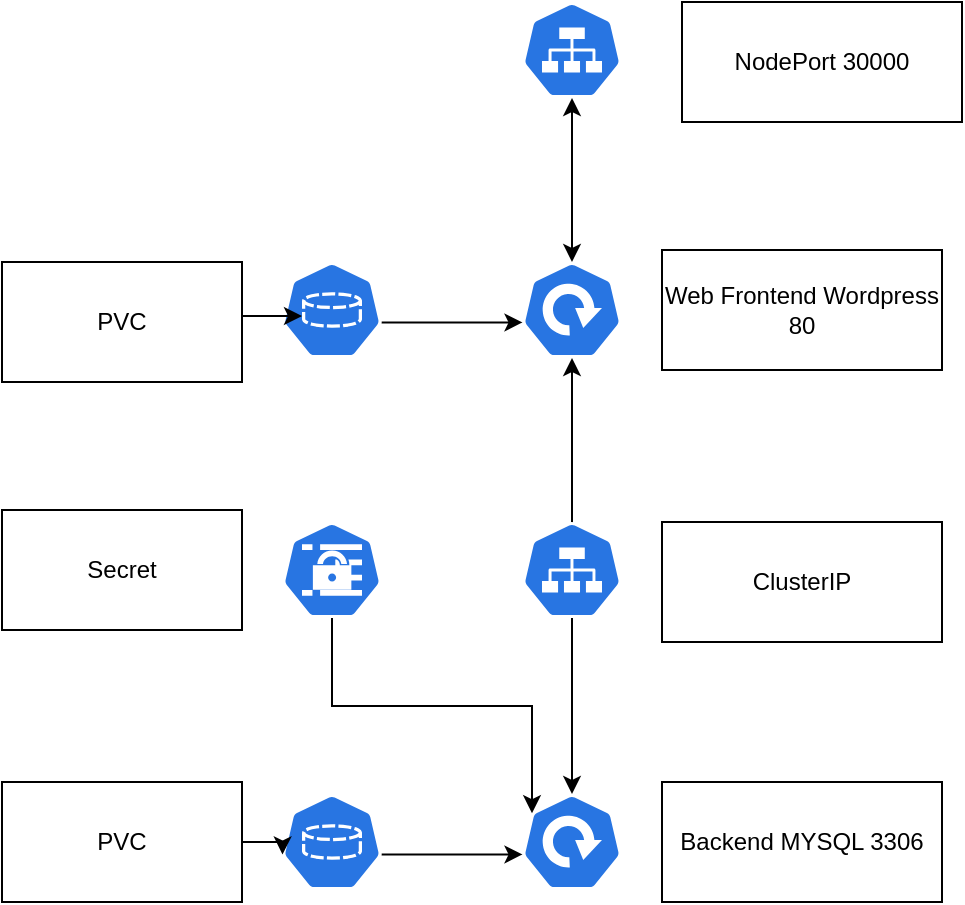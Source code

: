 <mxfile version="21.0.4" type="device"><diagram name="Página-1" id="ba_bjdxpNGVLzOIkJgR7"><mxGraphModel dx="1434" dy="788" grid="1" gridSize="10" guides="1" tooltips="1" connect="1" arrows="1" fold="1" page="1" pageScale="1" pageWidth="827" pageHeight="1169" math="0" shadow="0"><root><mxCell id="0"/><mxCell id="1" parent="0"/><mxCell id="HMc6BxhaOAH31xF_cm7l-4" value="" style="sketch=0;html=1;dashed=0;whitespace=wrap;fillColor=#2875E2;strokeColor=#ffffff;points=[[0.005,0.63,0],[0.1,0.2,0],[0.9,0.2,0],[0.5,0,0],[0.995,0.63,0],[0.72,0.99,0],[0.5,1,0],[0.28,0.99,0]];verticalLabelPosition=bottom;align=center;verticalAlign=top;shape=mxgraph.kubernetes.icon;prIcon=svc" parent="1" vertex="1"><mxGeometry x="370" y="200" width="50" height="48" as="geometry"/></mxCell><mxCell id="HMc6BxhaOAH31xF_cm7l-5" value="NodePort 30000" style="rounded=0;whiteSpace=wrap;html=1;" parent="1" vertex="1"><mxGeometry x="450" y="200" width="140" height="60" as="geometry"/></mxCell><mxCell id="HMc6BxhaOAH31xF_cm7l-7" value="" style="sketch=0;html=1;dashed=0;whitespace=wrap;fillColor=#2875E2;strokeColor=#ffffff;points=[[0.005,0.63,0],[0.1,0.2,0],[0.9,0.2,0],[0.5,0,0],[0.995,0.63,0],[0.72,0.99,0],[0.5,1,0],[0.28,0.99,0]];verticalLabelPosition=bottom;align=center;verticalAlign=top;shape=mxgraph.kubernetes.icon;prIcon=deploy" parent="1" vertex="1"><mxGeometry x="370" y="330" width="50" height="48" as="geometry"/></mxCell><mxCell id="HMc6BxhaOAH31xF_cm7l-9" value="Web Frontend Wordpress 80" style="rounded=0;whiteSpace=wrap;html=1;" parent="1" vertex="1"><mxGeometry x="440" y="324" width="140" height="60" as="geometry"/></mxCell><mxCell id="HMc6BxhaOAH31xF_cm7l-11" style="edgeStyle=orthogonalEdgeStyle;rounded=0;orthogonalLoop=1;jettySize=auto;html=1;exitX=0.995;exitY=0.63;exitDx=0;exitDy=0;exitPerimeter=0;entryX=0.005;entryY=0.63;entryDx=0;entryDy=0;entryPerimeter=0;" parent="1" source="HMc6BxhaOAH31xF_cm7l-10" target="HMc6BxhaOAH31xF_cm7l-7" edge="1"><mxGeometry relative="1" as="geometry"/></mxCell><mxCell id="HMc6BxhaOAH31xF_cm7l-10" value="" style="sketch=0;html=1;dashed=0;whitespace=wrap;fillColor=#2875E2;strokeColor=#ffffff;points=[[0.005,0.63,0],[0.1,0.2,0],[0.9,0.2,0],[0.5,0,0],[0.995,0.63,0],[0.72,0.99,0],[0.5,1,0],[0.28,0.99,0]];verticalLabelPosition=bottom;align=center;verticalAlign=top;shape=mxgraph.kubernetes.icon;prIcon=pvc" parent="1" vertex="1"><mxGeometry x="250" y="330" width="50" height="48" as="geometry"/></mxCell><mxCell id="bmbezSCb6Eeqv_Ly3gnO-2" style="edgeStyle=orthogonalEdgeStyle;rounded=0;orthogonalLoop=1;jettySize=auto;html=1;exitX=1;exitY=0.5;exitDx=0;exitDy=0;entryX=0.2;entryY=0.563;entryDx=0;entryDy=0;entryPerimeter=0;" edge="1" parent="1" source="HMc6BxhaOAH31xF_cm7l-12" target="HMc6BxhaOAH31xF_cm7l-10"><mxGeometry relative="1" as="geometry"><Array as="points"><mxPoint x="230" y="357"/></Array></mxGeometry></mxCell><mxCell id="HMc6BxhaOAH31xF_cm7l-12" value="PVC" style="rounded=0;whiteSpace=wrap;html=1;" parent="1" vertex="1"><mxGeometry x="110" y="330" width="120" height="60" as="geometry"/></mxCell><mxCell id="HMc6BxhaOAH31xF_cm7l-14" value="" style="endArrow=classic;startArrow=classic;html=1;rounded=0;entryX=0.5;entryY=1;entryDx=0;entryDy=0;entryPerimeter=0;" parent="1" target="HMc6BxhaOAH31xF_cm7l-4" edge="1"><mxGeometry width="50" height="50" relative="1" as="geometry"><mxPoint x="395" y="330" as="sourcePoint"/><mxPoint x="440" y="380" as="targetPoint"/></mxGeometry></mxCell><mxCell id="HMc6BxhaOAH31xF_cm7l-16" value="" style="sketch=0;html=1;dashed=0;whitespace=wrap;fillColor=#2875E2;strokeColor=#ffffff;points=[[0.005,0.63,0],[0.1,0.2,0],[0.9,0.2,0],[0.5,0,0],[0.995,0.63,0],[0.72,0.99,0],[0.5,1,0],[0.28,0.99,0]];verticalLabelPosition=bottom;align=center;verticalAlign=top;shape=mxgraph.kubernetes.icon;prIcon=deploy" parent="1" vertex="1"><mxGeometry x="370" y="596" width="50" height="48" as="geometry"/></mxCell><mxCell id="HMc6BxhaOAH31xF_cm7l-17" value="Backend MYSQL 3306" style="rounded=0;whiteSpace=wrap;html=1;" parent="1" vertex="1"><mxGeometry x="440" y="590" width="140" height="60" as="geometry"/></mxCell><mxCell id="HMc6BxhaOAH31xF_cm7l-18" value="" style="endArrow=classic;startArrow=classic;html=1;rounded=0;exitX=0.5;exitY=0;exitDx=0;exitDy=0;exitPerimeter=0;entryX=0.5;entryY=1;entryDx=0;entryDy=0;entryPerimeter=0;" parent="1" source="HMc6BxhaOAH31xF_cm7l-16" target="HMc6BxhaOAH31xF_cm7l-7" edge="1"><mxGeometry width="50" height="50" relative="1" as="geometry"><mxPoint x="390" y="420" as="sourcePoint"/><mxPoint x="440" y="370" as="targetPoint"/></mxGeometry></mxCell><mxCell id="HMc6BxhaOAH31xF_cm7l-15" value="" style="sketch=0;html=1;dashed=0;whitespace=wrap;fillColor=#2875E2;strokeColor=#ffffff;points=[[0.005,0.63,0],[0.1,0.2,0],[0.9,0.2,0],[0.5,0,0],[0.995,0.63,0],[0.72,0.99,0],[0.5,1,0],[0.28,0.99,0]];verticalLabelPosition=bottom;align=center;verticalAlign=top;shape=mxgraph.kubernetes.icon;prIcon=svc" parent="1" vertex="1"><mxGeometry x="370" y="460" width="50" height="48" as="geometry"/></mxCell><mxCell id="HMc6BxhaOAH31xF_cm7l-19" value="ClusterIP" style="rounded=0;whiteSpace=wrap;html=1;" parent="1" vertex="1"><mxGeometry x="440" y="460" width="140" height="60" as="geometry"/></mxCell><mxCell id="HMc6BxhaOAH31xF_cm7l-21" style="edgeStyle=orthogonalEdgeStyle;rounded=0;orthogonalLoop=1;jettySize=auto;html=1;exitX=0.995;exitY=0.63;exitDx=0;exitDy=0;exitPerimeter=0;entryX=0.005;entryY=0.63;entryDx=0;entryDy=0;entryPerimeter=0;" parent="1" source="HMc6BxhaOAH31xF_cm7l-20" target="HMc6BxhaOAH31xF_cm7l-16" edge="1"><mxGeometry relative="1" as="geometry"/></mxCell><mxCell id="HMc6BxhaOAH31xF_cm7l-20" value="" style="sketch=0;html=1;dashed=0;whitespace=wrap;fillColor=#2875E2;strokeColor=#ffffff;points=[[0.005,0.63,0],[0.1,0.2,0],[0.9,0.2,0],[0.5,0,0],[0.995,0.63,0],[0.72,0.99,0],[0.5,1,0],[0.28,0.99,0]];verticalLabelPosition=bottom;align=center;verticalAlign=top;shape=mxgraph.kubernetes.icon;prIcon=pvc" parent="1" vertex="1"><mxGeometry x="250" y="596" width="50" height="48" as="geometry"/></mxCell><mxCell id="bmbezSCb6Eeqv_Ly3gnO-1" style="edgeStyle=orthogonalEdgeStyle;rounded=0;orthogonalLoop=1;jettySize=auto;html=1;exitX=1;exitY=0.5;exitDx=0;exitDy=0;entryX=0.005;entryY=0.63;entryDx=0;entryDy=0;entryPerimeter=0;" edge="1" parent="1" source="HMc6BxhaOAH31xF_cm7l-22" target="HMc6BxhaOAH31xF_cm7l-20"><mxGeometry relative="1" as="geometry"/></mxCell><mxCell id="HMc6BxhaOAH31xF_cm7l-22" value="PVC" style="rounded=0;whiteSpace=wrap;html=1;" parent="1" vertex="1"><mxGeometry x="110" y="590" width="120" height="60" as="geometry"/></mxCell><mxCell id="HMc6BxhaOAH31xF_cm7l-25" style="edgeStyle=orthogonalEdgeStyle;rounded=0;orthogonalLoop=1;jettySize=auto;html=1;exitX=0.5;exitY=1;exitDx=0;exitDy=0;exitPerimeter=0;entryX=0.1;entryY=0.2;entryDx=0;entryDy=0;entryPerimeter=0;" parent="1" source="HMc6BxhaOAH31xF_cm7l-23" target="HMc6BxhaOAH31xF_cm7l-16" edge="1"><mxGeometry relative="1" as="geometry"/></mxCell><mxCell id="HMc6BxhaOAH31xF_cm7l-23" value="" style="sketch=0;html=1;dashed=0;whitespace=wrap;fillColor=#2875E2;strokeColor=#ffffff;points=[[0.005,0.63,0],[0.1,0.2,0],[0.9,0.2,0],[0.5,0,0],[0.995,0.63,0],[0.72,0.99,0],[0.5,1,0],[0.28,0.99,0]];verticalLabelPosition=bottom;align=center;verticalAlign=top;shape=mxgraph.kubernetes.icon;prIcon=secret" parent="1" vertex="1"><mxGeometry x="250" y="460" width="50" height="48" as="geometry"/></mxCell><mxCell id="HMc6BxhaOAH31xF_cm7l-24" value="Secret" style="rounded=0;whiteSpace=wrap;html=1;" parent="1" vertex="1"><mxGeometry x="110" y="454" width="120" height="60" as="geometry"/></mxCell></root></mxGraphModel></diagram></mxfile>